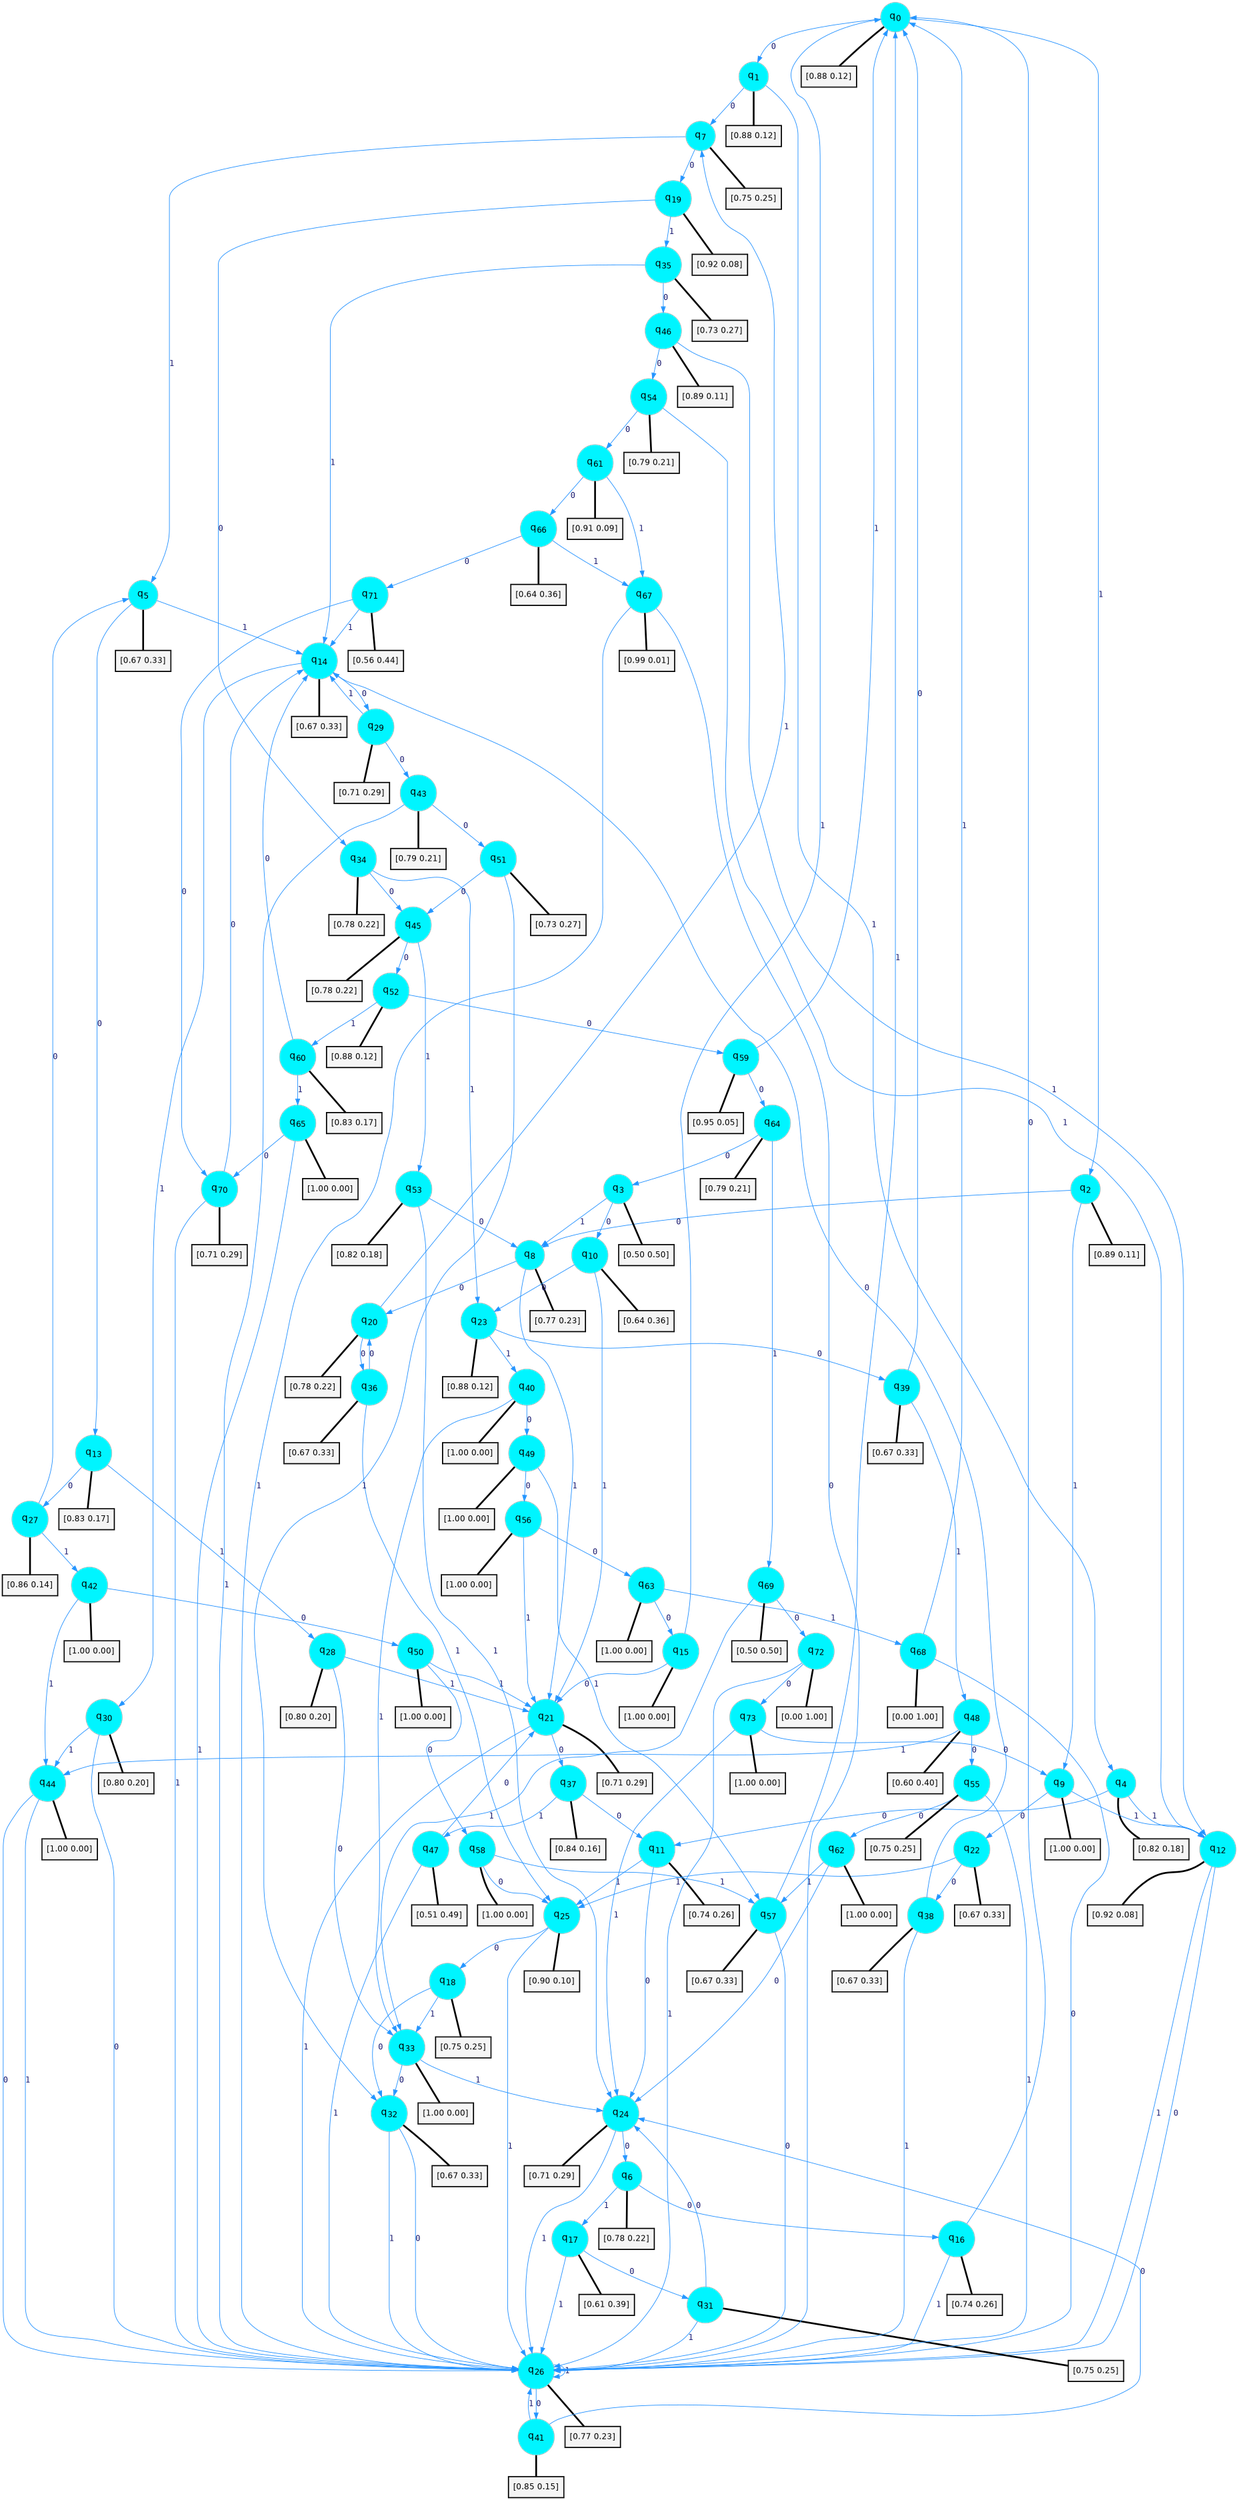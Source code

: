 digraph G {
graph [
bgcolor=transparent, dpi=300, rankdir=TD, size="40,25"];
node [
color=gray, fillcolor=turquoise1, fontcolor=black, fontname=Helvetica, fontsize=16, fontweight=bold, shape=circle, style=filled];
edge [
arrowsize=1, color=dodgerblue1, fontcolor=midnightblue, fontname=courier, fontweight=bold, penwidth=1, style=solid, weight=20];
0[label=<q<SUB>0</SUB>>];
1[label=<q<SUB>1</SUB>>];
2[label=<q<SUB>2</SUB>>];
3[label=<q<SUB>3</SUB>>];
4[label=<q<SUB>4</SUB>>];
5[label=<q<SUB>5</SUB>>];
6[label=<q<SUB>6</SUB>>];
7[label=<q<SUB>7</SUB>>];
8[label=<q<SUB>8</SUB>>];
9[label=<q<SUB>9</SUB>>];
10[label=<q<SUB>10</SUB>>];
11[label=<q<SUB>11</SUB>>];
12[label=<q<SUB>12</SUB>>];
13[label=<q<SUB>13</SUB>>];
14[label=<q<SUB>14</SUB>>];
15[label=<q<SUB>15</SUB>>];
16[label=<q<SUB>16</SUB>>];
17[label=<q<SUB>17</SUB>>];
18[label=<q<SUB>18</SUB>>];
19[label=<q<SUB>19</SUB>>];
20[label=<q<SUB>20</SUB>>];
21[label=<q<SUB>21</SUB>>];
22[label=<q<SUB>22</SUB>>];
23[label=<q<SUB>23</SUB>>];
24[label=<q<SUB>24</SUB>>];
25[label=<q<SUB>25</SUB>>];
26[label=<q<SUB>26</SUB>>];
27[label=<q<SUB>27</SUB>>];
28[label=<q<SUB>28</SUB>>];
29[label=<q<SUB>29</SUB>>];
30[label=<q<SUB>30</SUB>>];
31[label=<q<SUB>31</SUB>>];
32[label=<q<SUB>32</SUB>>];
33[label=<q<SUB>33</SUB>>];
34[label=<q<SUB>34</SUB>>];
35[label=<q<SUB>35</SUB>>];
36[label=<q<SUB>36</SUB>>];
37[label=<q<SUB>37</SUB>>];
38[label=<q<SUB>38</SUB>>];
39[label=<q<SUB>39</SUB>>];
40[label=<q<SUB>40</SUB>>];
41[label=<q<SUB>41</SUB>>];
42[label=<q<SUB>42</SUB>>];
43[label=<q<SUB>43</SUB>>];
44[label=<q<SUB>44</SUB>>];
45[label=<q<SUB>45</SUB>>];
46[label=<q<SUB>46</SUB>>];
47[label=<q<SUB>47</SUB>>];
48[label=<q<SUB>48</SUB>>];
49[label=<q<SUB>49</SUB>>];
50[label=<q<SUB>50</SUB>>];
51[label=<q<SUB>51</SUB>>];
52[label=<q<SUB>52</SUB>>];
53[label=<q<SUB>53</SUB>>];
54[label=<q<SUB>54</SUB>>];
55[label=<q<SUB>55</SUB>>];
56[label=<q<SUB>56</SUB>>];
57[label=<q<SUB>57</SUB>>];
58[label=<q<SUB>58</SUB>>];
59[label=<q<SUB>59</SUB>>];
60[label=<q<SUB>60</SUB>>];
61[label=<q<SUB>61</SUB>>];
62[label=<q<SUB>62</SUB>>];
63[label=<q<SUB>63</SUB>>];
64[label=<q<SUB>64</SUB>>];
65[label=<q<SUB>65</SUB>>];
66[label=<q<SUB>66</SUB>>];
67[label=<q<SUB>67</SUB>>];
68[label=<q<SUB>68</SUB>>];
69[label=<q<SUB>69</SUB>>];
70[label=<q<SUB>70</SUB>>];
71[label=<q<SUB>71</SUB>>];
72[label=<q<SUB>72</SUB>>];
73[label=<q<SUB>73</SUB>>];
74[label="[0.88 0.12]", shape=box,fontcolor=black, fontname=Helvetica, fontsize=14, penwidth=2, fillcolor=whitesmoke,color=black];
75[label="[0.88 0.12]", shape=box,fontcolor=black, fontname=Helvetica, fontsize=14, penwidth=2, fillcolor=whitesmoke,color=black];
76[label="[0.89 0.11]", shape=box,fontcolor=black, fontname=Helvetica, fontsize=14, penwidth=2, fillcolor=whitesmoke,color=black];
77[label="[0.50 0.50]", shape=box,fontcolor=black, fontname=Helvetica, fontsize=14, penwidth=2, fillcolor=whitesmoke,color=black];
78[label="[0.82 0.18]", shape=box,fontcolor=black, fontname=Helvetica, fontsize=14, penwidth=2, fillcolor=whitesmoke,color=black];
79[label="[0.67 0.33]", shape=box,fontcolor=black, fontname=Helvetica, fontsize=14, penwidth=2, fillcolor=whitesmoke,color=black];
80[label="[0.78 0.22]", shape=box,fontcolor=black, fontname=Helvetica, fontsize=14, penwidth=2, fillcolor=whitesmoke,color=black];
81[label="[0.75 0.25]", shape=box,fontcolor=black, fontname=Helvetica, fontsize=14, penwidth=2, fillcolor=whitesmoke,color=black];
82[label="[0.77 0.23]", shape=box,fontcolor=black, fontname=Helvetica, fontsize=14, penwidth=2, fillcolor=whitesmoke,color=black];
83[label="[1.00 0.00]", shape=box,fontcolor=black, fontname=Helvetica, fontsize=14, penwidth=2, fillcolor=whitesmoke,color=black];
84[label="[0.64 0.36]", shape=box,fontcolor=black, fontname=Helvetica, fontsize=14, penwidth=2, fillcolor=whitesmoke,color=black];
85[label="[0.74 0.26]", shape=box,fontcolor=black, fontname=Helvetica, fontsize=14, penwidth=2, fillcolor=whitesmoke,color=black];
86[label="[0.92 0.08]", shape=box,fontcolor=black, fontname=Helvetica, fontsize=14, penwidth=2, fillcolor=whitesmoke,color=black];
87[label="[0.83 0.17]", shape=box,fontcolor=black, fontname=Helvetica, fontsize=14, penwidth=2, fillcolor=whitesmoke,color=black];
88[label="[0.67 0.33]", shape=box,fontcolor=black, fontname=Helvetica, fontsize=14, penwidth=2, fillcolor=whitesmoke,color=black];
89[label="[1.00 0.00]", shape=box,fontcolor=black, fontname=Helvetica, fontsize=14, penwidth=2, fillcolor=whitesmoke,color=black];
90[label="[0.74 0.26]", shape=box,fontcolor=black, fontname=Helvetica, fontsize=14, penwidth=2, fillcolor=whitesmoke,color=black];
91[label="[0.61 0.39]", shape=box,fontcolor=black, fontname=Helvetica, fontsize=14, penwidth=2, fillcolor=whitesmoke,color=black];
92[label="[0.75 0.25]", shape=box,fontcolor=black, fontname=Helvetica, fontsize=14, penwidth=2, fillcolor=whitesmoke,color=black];
93[label="[0.92 0.08]", shape=box,fontcolor=black, fontname=Helvetica, fontsize=14, penwidth=2, fillcolor=whitesmoke,color=black];
94[label="[0.78 0.22]", shape=box,fontcolor=black, fontname=Helvetica, fontsize=14, penwidth=2, fillcolor=whitesmoke,color=black];
95[label="[0.71 0.29]", shape=box,fontcolor=black, fontname=Helvetica, fontsize=14, penwidth=2, fillcolor=whitesmoke,color=black];
96[label="[0.67 0.33]", shape=box,fontcolor=black, fontname=Helvetica, fontsize=14, penwidth=2, fillcolor=whitesmoke,color=black];
97[label="[0.88 0.12]", shape=box,fontcolor=black, fontname=Helvetica, fontsize=14, penwidth=2, fillcolor=whitesmoke,color=black];
98[label="[0.71 0.29]", shape=box,fontcolor=black, fontname=Helvetica, fontsize=14, penwidth=2, fillcolor=whitesmoke,color=black];
99[label="[0.90 0.10]", shape=box,fontcolor=black, fontname=Helvetica, fontsize=14, penwidth=2, fillcolor=whitesmoke,color=black];
100[label="[0.77 0.23]", shape=box,fontcolor=black, fontname=Helvetica, fontsize=14, penwidth=2, fillcolor=whitesmoke,color=black];
101[label="[0.86 0.14]", shape=box,fontcolor=black, fontname=Helvetica, fontsize=14, penwidth=2, fillcolor=whitesmoke,color=black];
102[label="[0.80 0.20]", shape=box,fontcolor=black, fontname=Helvetica, fontsize=14, penwidth=2, fillcolor=whitesmoke,color=black];
103[label="[0.71 0.29]", shape=box,fontcolor=black, fontname=Helvetica, fontsize=14, penwidth=2, fillcolor=whitesmoke,color=black];
104[label="[0.80 0.20]", shape=box,fontcolor=black, fontname=Helvetica, fontsize=14, penwidth=2, fillcolor=whitesmoke,color=black];
105[label="[0.75 0.25]", shape=box,fontcolor=black, fontname=Helvetica, fontsize=14, penwidth=2, fillcolor=whitesmoke,color=black];
106[label="[0.67 0.33]", shape=box,fontcolor=black, fontname=Helvetica, fontsize=14, penwidth=2, fillcolor=whitesmoke,color=black];
107[label="[1.00 0.00]", shape=box,fontcolor=black, fontname=Helvetica, fontsize=14, penwidth=2, fillcolor=whitesmoke,color=black];
108[label="[0.78 0.22]", shape=box,fontcolor=black, fontname=Helvetica, fontsize=14, penwidth=2, fillcolor=whitesmoke,color=black];
109[label="[0.73 0.27]", shape=box,fontcolor=black, fontname=Helvetica, fontsize=14, penwidth=2, fillcolor=whitesmoke,color=black];
110[label="[0.67 0.33]", shape=box,fontcolor=black, fontname=Helvetica, fontsize=14, penwidth=2, fillcolor=whitesmoke,color=black];
111[label="[0.84 0.16]", shape=box,fontcolor=black, fontname=Helvetica, fontsize=14, penwidth=2, fillcolor=whitesmoke,color=black];
112[label="[0.67 0.33]", shape=box,fontcolor=black, fontname=Helvetica, fontsize=14, penwidth=2, fillcolor=whitesmoke,color=black];
113[label="[0.67 0.33]", shape=box,fontcolor=black, fontname=Helvetica, fontsize=14, penwidth=2, fillcolor=whitesmoke,color=black];
114[label="[1.00 0.00]", shape=box,fontcolor=black, fontname=Helvetica, fontsize=14, penwidth=2, fillcolor=whitesmoke,color=black];
115[label="[0.85 0.15]", shape=box,fontcolor=black, fontname=Helvetica, fontsize=14, penwidth=2, fillcolor=whitesmoke,color=black];
116[label="[1.00 0.00]", shape=box,fontcolor=black, fontname=Helvetica, fontsize=14, penwidth=2, fillcolor=whitesmoke,color=black];
117[label="[0.79 0.21]", shape=box,fontcolor=black, fontname=Helvetica, fontsize=14, penwidth=2, fillcolor=whitesmoke,color=black];
118[label="[1.00 0.00]", shape=box,fontcolor=black, fontname=Helvetica, fontsize=14, penwidth=2, fillcolor=whitesmoke,color=black];
119[label="[0.78 0.22]", shape=box,fontcolor=black, fontname=Helvetica, fontsize=14, penwidth=2, fillcolor=whitesmoke,color=black];
120[label="[0.89 0.11]", shape=box,fontcolor=black, fontname=Helvetica, fontsize=14, penwidth=2, fillcolor=whitesmoke,color=black];
121[label="[0.51 0.49]", shape=box,fontcolor=black, fontname=Helvetica, fontsize=14, penwidth=2, fillcolor=whitesmoke,color=black];
122[label="[0.60 0.40]", shape=box,fontcolor=black, fontname=Helvetica, fontsize=14, penwidth=2, fillcolor=whitesmoke,color=black];
123[label="[1.00 0.00]", shape=box,fontcolor=black, fontname=Helvetica, fontsize=14, penwidth=2, fillcolor=whitesmoke,color=black];
124[label="[1.00 0.00]", shape=box,fontcolor=black, fontname=Helvetica, fontsize=14, penwidth=2, fillcolor=whitesmoke,color=black];
125[label="[0.73 0.27]", shape=box,fontcolor=black, fontname=Helvetica, fontsize=14, penwidth=2, fillcolor=whitesmoke,color=black];
126[label="[0.88 0.12]", shape=box,fontcolor=black, fontname=Helvetica, fontsize=14, penwidth=2, fillcolor=whitesmoke,color=black];
127[label="[0.82 0.18]", shape=box,fontcolor=black, fontname=Helvetica, fontsize=14, penwidth=2, fillcolor=whitesmoke,color=black];
128[label="[0.79 0.21]", shape=box,fontcolor=black, fontname=Helvetica, fontsize=14, penwidth=2, fillcolor=whitesmoke,color=black];
129[label="[0.75 0.25]", shape=box,fontcolor=black, fontname=Helvetica, fontsize=14, penwidth=2, fillcolor=whitesmoke,color=black];
130[label="[1.00 0.00]", shape=box,fontcolor=black, fontname=Helvetica, fontsize=14, penwidth=2, fillcolor=whitesmoke,color=black];
131[label="[0.67 0.33]", shape=box,fontcolor=black, fontname=Helvetica, fontsize=14, penwidth=2, fillcolor=whitesmoke,color=black];
132[label="[1.00 0.00]", shape=box,fontcolor=black, fontname=Helvetica, fontsize=14, penwidth=2, fillcolor=whitesmoke,color=black];
133[label="[0.95 0.05]", shape=box,fontcolor=black, fontname=Helvetica, fontsize=14, penwidth=2, fillcolor=whitesmoke,color=black];
134[label="[0.83 0.17]", shape=box,fontcolor=black, fontname=Helvetica, fontsize=14, penwidth=2, fillcolor=whitesmoke,color=black];
135[label="[0.91 0.09]", shape=box,fontcolor=black, fontname=Helvetica, fontsize=14, penwidth=2, fillcolor=whitesmoke,color=black];
136[label="[1.00 0.00]", shape=box,fontcolor=black, fontname=Helvetica, fontsize=14, penwidth=2, fillcolor=whitesmoke,color=black];
137[label="[1.00 0.00]", shape=box,fontcolor=black, fontname=Helvetica, fontsize=14, penwidth=2, fillcolor=whitesmoke,color=black];
138[label="[0.79 0.21]", shape=box,fontcolor=black, fontname=Helvetica, fontsize=14, penwidth=2, fillcolor=whitesmoke,color=black];
139[label="[1.00 0.00]", shape=box,fontcolor=black, fontname=Helvetica, fontsize=14, penwidth=2, fillcolor=whitesmoke,color=black];
140[label="[0.64 0.36]", shape=box,fontcolor=black, fontname=Helvetica, fontsize=14, penwidth=2, fillcolor=whitesmoke,color=black];
141[label="[0.99 0.01]", shape=box,fontcolor=black, fontname=Helvetica, fontsize=14, penwidth=2, fillcolor=whitesmoke,color=black];
142[label="[0.00 1.00]", shape=box,fontcolor=black, fontname=Helvetica, fontsize=14, penwidth=2, fillcolor=whitesmoke,color=black];
143[label="[0.50 0.50]", shape=box,fontcolor=black, fontname=Helvetica, fontsize=14, penwidth=2, fillcolor=whitesmoke,color=black];
144[label="[0.71 0.29]", shape=box,fontcolor=black, fontname=Helvetica, fontsize=14, penwidth=2, fillcolor=whitesmoke,color=black];
145[label="[0.56 0.44]", shape=box,fontcolor=black, fontname=Helvetica, fontsize=14, penwidth=2, fillcolor=whitesmoke,color=black];
146[label="[0.00 1.00]", shape=box,fontcolor=black, fontname=Helvetica, fontsize=14, penwidth=2, fillcolor=whitesmoke,color=black];
147[label="[1.00 0.00]", shape=box,fontcolor=black, fontname=Helvetica, fontsize=14, penwidth=2, fillcolor=whitesmoke,color=black];
0->1 [label=0];
0->2 [label=1];
0->74 [arrowhead=none, penwidth=3,color=black];
1->7 [label=0];
1->4 [label=1];
1->75 [arrowhead=none, penwidth=3,color=black];
2->8 [label=0];
2->9 [label=1];
2->76 [arrowhead=none, penwidth=3,color=black];
3->10 [label=0];
3->8 [label=1];
3->77 [arrowhead=none, penwidth=3,color=black];
4->11 [label=0];
4->12 [label=1];
4->78 [arrowhead=none, penwidth=3,color=black];
5->13 [label=0];
5->14 [label=1];
5->79 [arrowhead=none, penwidth=3,color=black];
6->16 [label=0];
6->17 [label=1];
6->80 [arrowhead=none, penwidth=3,color=black];
7->19 [label=0];
7->5 [label=1];
7->81 [arrowhead=none, penwidth=3,color=black];
8->20 [label=0];
8->21 [label=1];
8->82 [arrowhead=none, penwidth=3,color=black];
9->22 [label=0];
9->12 [label=1];
9->83 [arrowhead=none, penwidth=3,color=black];
10->23 [label=0];
10->21 [label=1];
10->84 [arrowhead=none, penwidth=3,color=black];
11->24 [label=0];
11->25 [label=1];
11->85 [arrowhead=none, penwidth=3,color=black];
12->26 [label=0];
12->26 [label=1];
12->86 [arrowhead=none, penwidth=3,color=black];
13->27 [label=0];
13->28 [label=1];
13->87 [arrowhead=none, penwidth=3,color=black];
14->29 [label=0];
14->30 [label=1];
14->88 [arrowhead=none, penwidth=3,color=black];
15->21 [label=0];
15->0 [label=1];
15->89 [arrowhead=none, penwidth=3,color=black];
16->0 [label=0];
16->26 [label=1];
16->90 [arrowhead=none, penwidth=3,color=black];
17->31 [label=0];
17->26 [label=1];
17->91 [arrowhead=none, penwidth=3,color=black];
18->32 [label=0];
18->33 [label=1];
18->92 [arrowhead=none, penwidth=3,color=black];
19->34 [label=0];
19->35 [label=1];
19->93 [arrowhead=none, penwidth=3,color=black];
20->36 [label=0];
20->7 [label=1];
20->94 [arrowhead=none, penwidth=3,color=black];
21->37 [label=0];
21->26 [label=1];
21->95 [arrowhead=none, penwidth=3,color=black];
22->38 [label=0];
22->25 [label=1];
22->96 [arrowhead=none, penwidth=3,color=black];
23->39 [label=0];
23->40 [label=1];
23->97 [arrowhead=none, penwidth=3,color=black];
24->6 [label=0];
24->26 [label=1];
24->98 [arrowhead=none, penwidth=3,color=black];
25->18 [label=0];
25->26 [label=1];
25->99 [arrowhead=none, penwidth=3,color=black];
26->41 [label=0];
26->26 [label=1];
26->100 [arrowhead=none, penwidth=3,color=black];
27->5 [label=0];
27->42 [label=1];
27->101 [arrowhead=none, penwidth=3,color=black];
28->33 [label=0];
28->21 [label=1];
28->102 [arrowhead=none, penwidth=3,color=black];
29->43 [label=0];
29->14 [label=1];
29->103 [arrowhead=none, penwidth=3,color=black];
30->26 [label=0];
30->44 [label=1];
30->104 [arrowhead=none, penwidth=3,color=black];
31->24 [label=0];
31->26 [label=1];
31->105 [arrowhead=none, penwidth=3,color=black];
32->26 [label=0];
32->26 [label=1];
32->106 [arrowhead=none, penwidth=3,color=black];
33->32 [label=0];
33->24 [label=1];
33->107 [arrowhead=none, penwidth=3,color=black];
34->45 [label=0];
34->23 [label=1];
34->108 [arrowhead=none, penwidth=3,color=black];
35->46 [label=0];
35->14 [label=1];
35->109 [arrowhead=none, penwidth=3,color=black];
36->20 [label=0];
36->25 [label=1];
36->110 [arrowhead=none, penwidth=3,color=black];
37->11 [label=0];
37->47 [label=1];
37->111 [arrowhead=none, penwidth=3,color=black];
38->14 [label=0];
38->26 [label=1];
38->112 [arrowhead=none, penwidth=3,color=black];
39->0 [label=0];
39->48 [label=1];
39->113 [arrowhead=none, penwidth=3,color=black];
40->49 [label=0];
40->33 [label=1];
40->114 [arrowhead=none, penwidth=3,color=black];
41->24 [label=0];
41->26 [label=1];
41->115 [arrowhead=none, penwidth=3,color=black];
42->50 [label=0];
42->44 [label=1];
42->116 [arrowhead=none, penwidth=3,color=black];
43->51 [label=0];
43->26 [label=1];
43->117 [arrowhead=none, penwidth=3,color=black];
44->26 [label=0];
44->26 [label=1];
44->118 [arrowhead=none, penwidth=3,color=black];
45->52 [label=0];
45->53 [label=1];
45->119 [arrowhead=none, penwidth=3,color=black];
46->54 [label=0];
46->12 [label=1];
46->120 [arrowhead=none, penwidth=3,color=black];
47->21 [label=0];
47->26 [label=1];
47->121 [arrowhead=none, penwidth=3,color=black];
48->55 [label=0];
48->44 [label=1];
48->122 [arrowhead=none, penwidth=3,color=black];
49->56 [label=0];
49->57 [label=1];
49->123 [arrowhead=none, penwidth=3,color=black];
50->58 [label=0];
50->21 [label=1];
50->124 [arrowhead=none, penwidth=3,color=black];
51->45 [label=0];
51->32 [label=1];
51->125 [arrowhead=none, penwidth=3,color=black];
52->59 [label=0];
52->60 [label=1];
52->126 [arrowhead=none, penwidth=3,color=black];
53->8 [label=0];
53->24 [label=1];
53->127 [arrowhead=none, penwidth=3,color=black];
54->61 [label=0];
54->12 [label=1];
54->128 [arrowhead=none, penwidth=3,color=black];
55->62 [label=0];
55->26 [label=1];
55->129 [arrowhead=none, penwidth=3,color=black];
56->63 [label=0];
56->21 [label=1];
56->130 [arrowhead=none, penwidth=3,color=black];
57->26 [label=0];
57->0 [label=1];
57->131 [arrowhead=none, penwidth=3,color=black];
58->25 [label=0];
58->57 [label=1];
58->132 [arrowhead=none, penwidth=3,color=black];
59->64 [label=0];
59->0 [label=1];
59->133 [arrowhead=none, penwidth=3,color=black];
60->14 [label=0];
60->65 [label=1];
60->134 [arrowhead=none, penwidth=3,color=black];
61->66 [label=0];
61->67 [label=1];
61->135 [arrowhead=none, penwidth=3,color=black];
62->24 [label=0];
62->57 [label=1];
62->136 [arrowhead=none, penwidth=3,color=black];
63->15 [label=0];
63->68 [label=1];
63->137 [arrowhead=none, penwidth=3,color=black];
64->3 [label=0];
64->69 [label=1];
64->138 [arrowhead=none, penwidth=3,color=black];
65->70 [label=0];
65->26 [label=1];
65->139 [arrowhead=none, penwidth=3,color=black];
66->71 [label=0];
66->67 [label=1];
66->140 [arrowhead=none, penwidth=3,color=black];
67->26 [label=0];
67->26 [label=1];
67->141 [arrowhead=none, penwidth=3,color=black];
68->26 [label=0];
68->0 [label=1];
68->142 [arrowhead=none, penwidth=3,color=black];
69->72 [label=0];
69->33 [label=1];
69->143 [arrowhead=none, penwidth=3,color=black];
70->14 [label=0];
70->26 [label=1];
70->144 [arrowhead=none, penwidth=3,color=black];
71->70 [label=0];
71->14 [label=1];
71->145 [arrowhead=none, penwidth=3,color=black];
72->73 [label=0];
72->26 [label=1];
72->146 [arrowhead=none, penwidth=3,color=black];
73->9 [label=0];
73->24 [label=1];
73->147 [arrowhead=none, penwidth=3,color=black];
}
